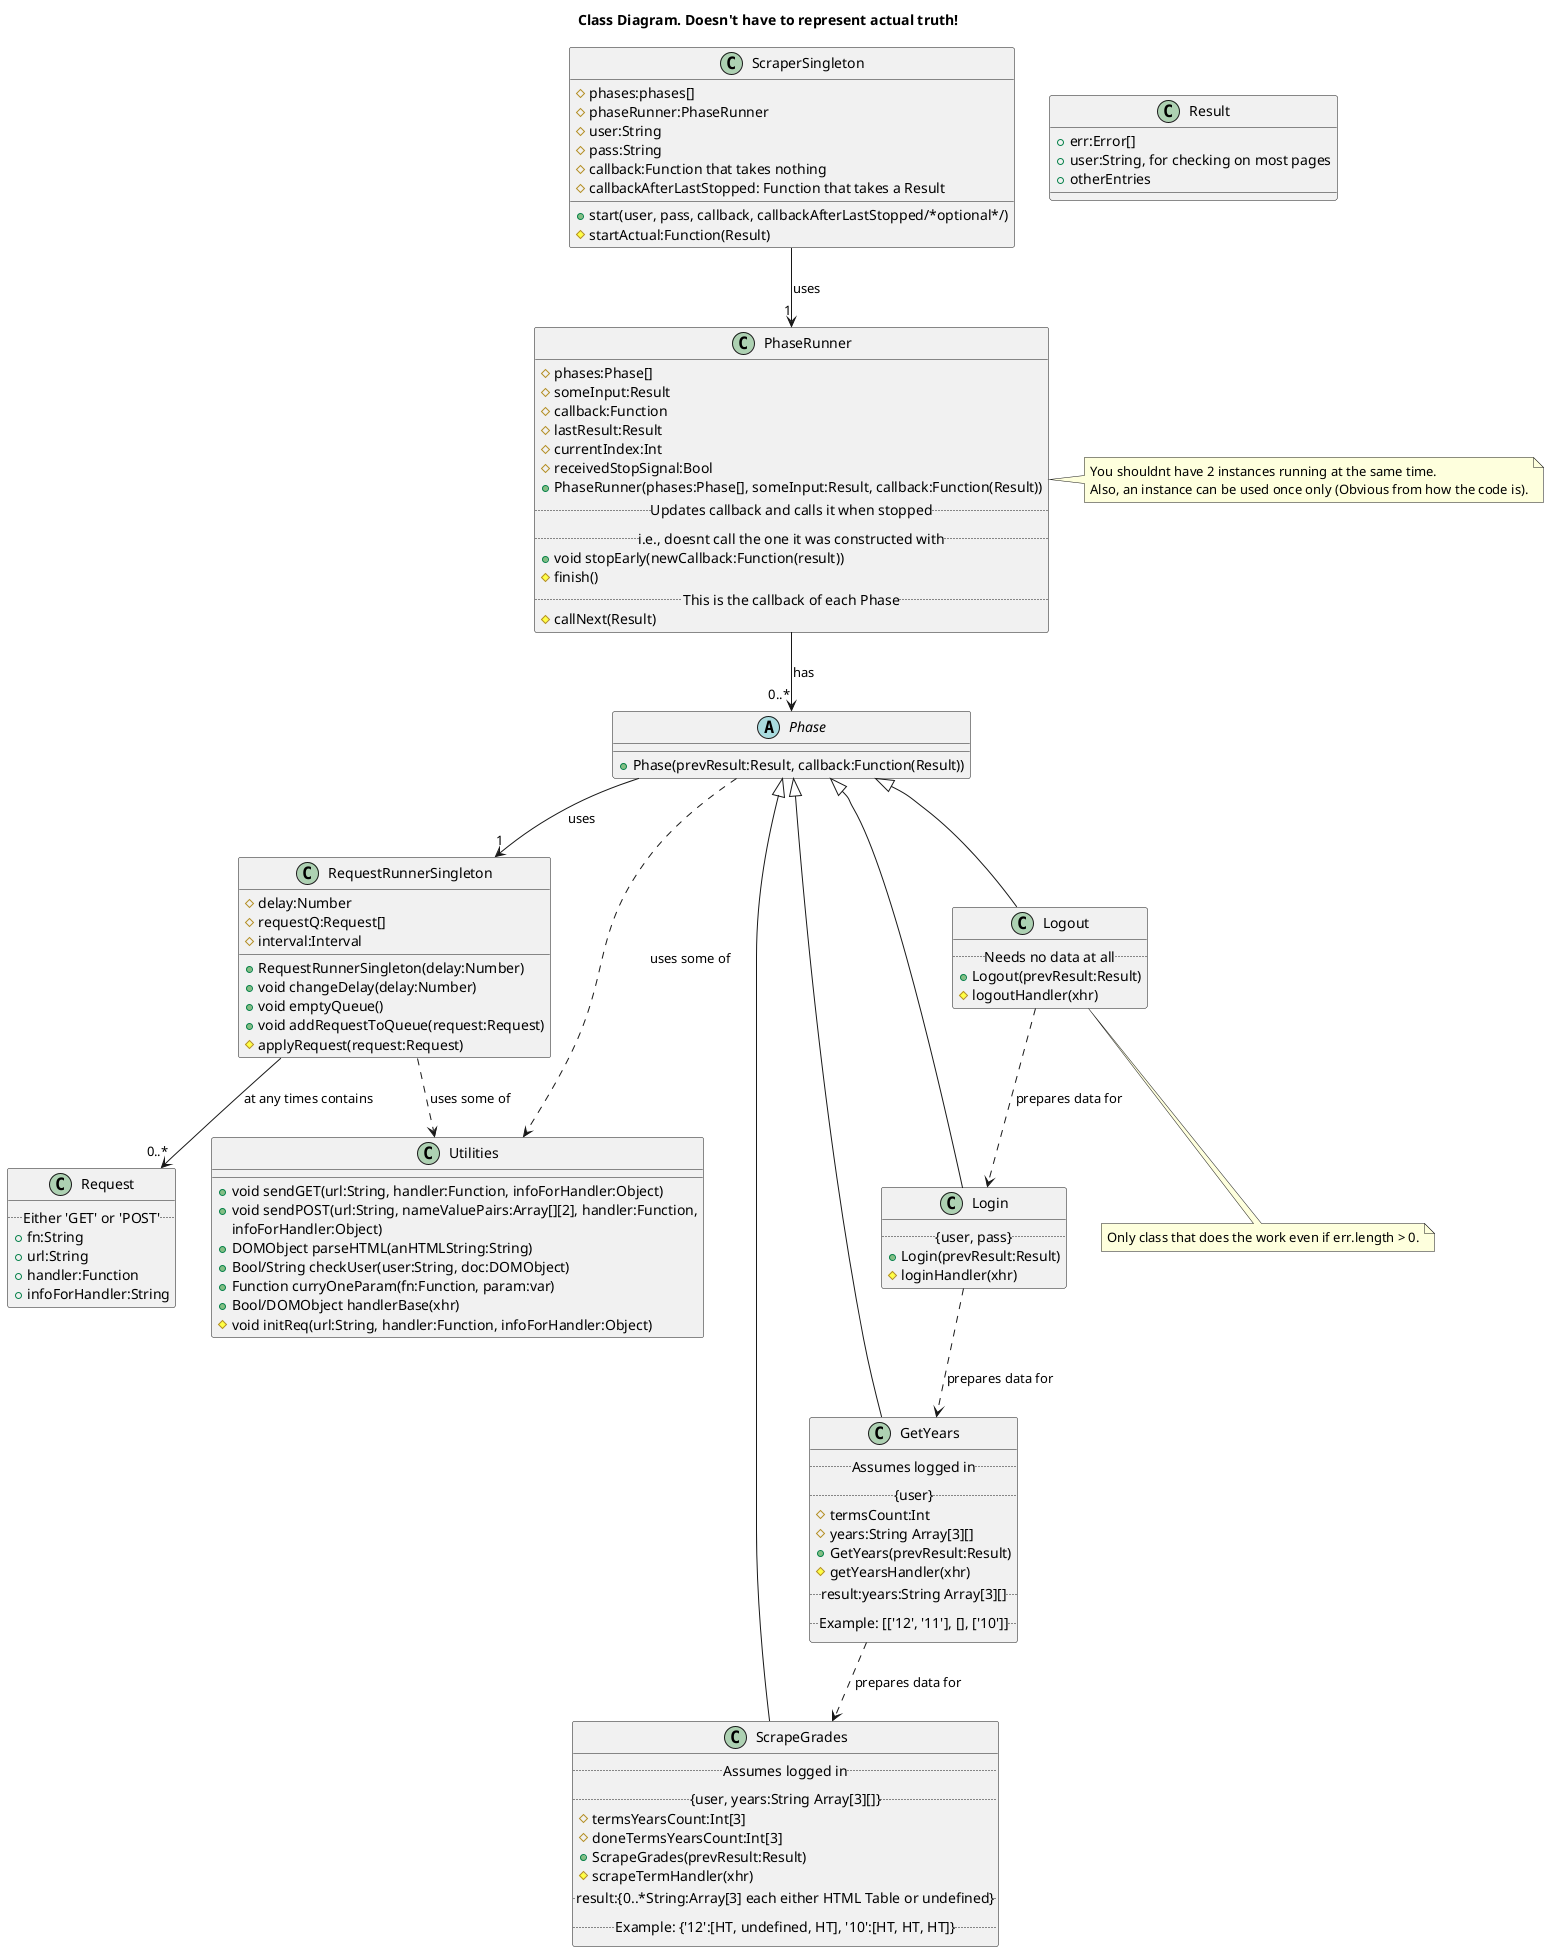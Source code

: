' The diagram uses PlantUML. A picture will always be saved with the same name.
' Please note that this is a conceptual model, implementation may differ. For
' example: I won't really create a class called Request, I'll just use objects.
' Also, not reviewed yet.
@startuml
  title Class Diagram. Doesn't have to represent actual truth!
  RequestRunnerSingleton --> "0..*" Request : at any times contains
  PhaseRunner --> "0..*" Phase : has
  Phase <|-- Logout
  Phase <|-- Login
  Phase <|-- GetYears
  Phase <|-- ScrapeGrades
  Logout ..> Login : prepares data for
  Login ..> GetYears : prepares data for
  GetYears ..> ScrapeGrades : prepares data for
  Phase --> "1" RequestRunnerSingleton : uses
  ScraperSingleton --> "1" PhaseRunner : uses
  RequestRunnerSingleton ..> Utilities : uses some of
  Phase ..> Utilities : uses some of
  class Request {
    ..Either 'GET' or 'POST'..
    +fn:String
    +url:String
    +handler:Function
    +infoForHandler:String
  }
  class RequestRunnerSingleton {
    #delay:Number
    #requestQ:Request[]
    #interval:Interval
    +RequestRunnerSingleton(delay:Number)
    +void changeDelay(delay:Number)
    +void emptyQueue()
    +void addRequestToQueue(request:Request)
    #applyRequest(request:Request)
  }
  abstract class Phase {
    +Phase(prevResult:Result, callback:Function(Result))
  }
  class Logout {
    ..Needs no data at all..
    +Logout(prevResult:Result)
    #logoutHandler(xhr)
  }
  note bottom of Logout : Only class that does the work even if err.length > 0.
  class Login {
    ..{user, pass}..
    +Login(prevResult:Result)
    #loginHandler(xhr)
  }
  class GetYears {
    ..Assumes logged in..
    ..{user}..
    #termsCount:Int
    #years:String Array[3][]
    +GetYears(prevResult:Result)
    #getYearsHandler(xhr)
    ..result:years:String Array[3][]..
    ..Example: [['12', '11'], [], ['10']]..
  }
  class ScrapeGrades {
    ..Assumes logged in..
    ..{user, years:String Array[3][]}..
    #termsYearsCount:Int[3]
    #doneTermsYearsCount:Int[3]
    +ScrapeGrades(prevResult:Result)
    #scrapeTermHandler(xhr)
    ..result:{0..*String:Array[3] each either HTML Table or undefined}..
    ..Example: {'12':[HT, undefined, HT], '10':[HT, HT, HT]}..
  }
  class PhaseRunner {
    #phases:Phase[]
    #someInput:Result
' Should be Function(Result) but PlantUML would consider it a function
    #callback:Function
    #lastResult:Result
    #currentIndex:Int
    #receivedStopSignal:Bool
    +PhaseRunner(phases:Phase[], someInput:Result, callback:Function(Result))
    ..Updates callback and calls it when stopped..
    ..i.e., doesnt call the one it was constructed with..
    +void stopEarly(newCallback:Function(result))
    #finish()
    ..This is the callback of each Phase..
    #callNext(Result)
  }
  note right of PhaseRunner
    You shouldnt have 2 instances running at the same time.
    Also, an instance can be used once only (Obvious from how the code is).
  end note
  class ScraperSingleton {
    #phases:phases[]
    #phaseRunner:PhaseRunner
    #user:String
    #pass:String
    #callback:Function that takes nothing
    #callbackAfterLastStopped: Function that takes a Result
    +start(user, pass, callback, callbackAfterLastStopped/*optional*/)
    #startActual:Function(Result)
  }
  class Result {
    +err:Error[]
    +user:String, for checking on most pages
    +otherEntries
  }
  class Utilities {
    +void sendGET(url:String, handler:Function, infoForHandler:Object)
    +void sendPOST(url:String, nameValuePairs:Array[][2], handler:Function,
              infoForHandler:Object)
    +DOMObject parseHTML(anHTMLString:String)
    +Bool/String checkUser(user:String, doc:DOMObject)
    +Function curryOneParam(fn:Function, param:var)
    +Bool/DOMObject handlerBase(xhr)
    #void initReq(url:String, handler:Function, infoForHandler:Object)
  }
@enduml
